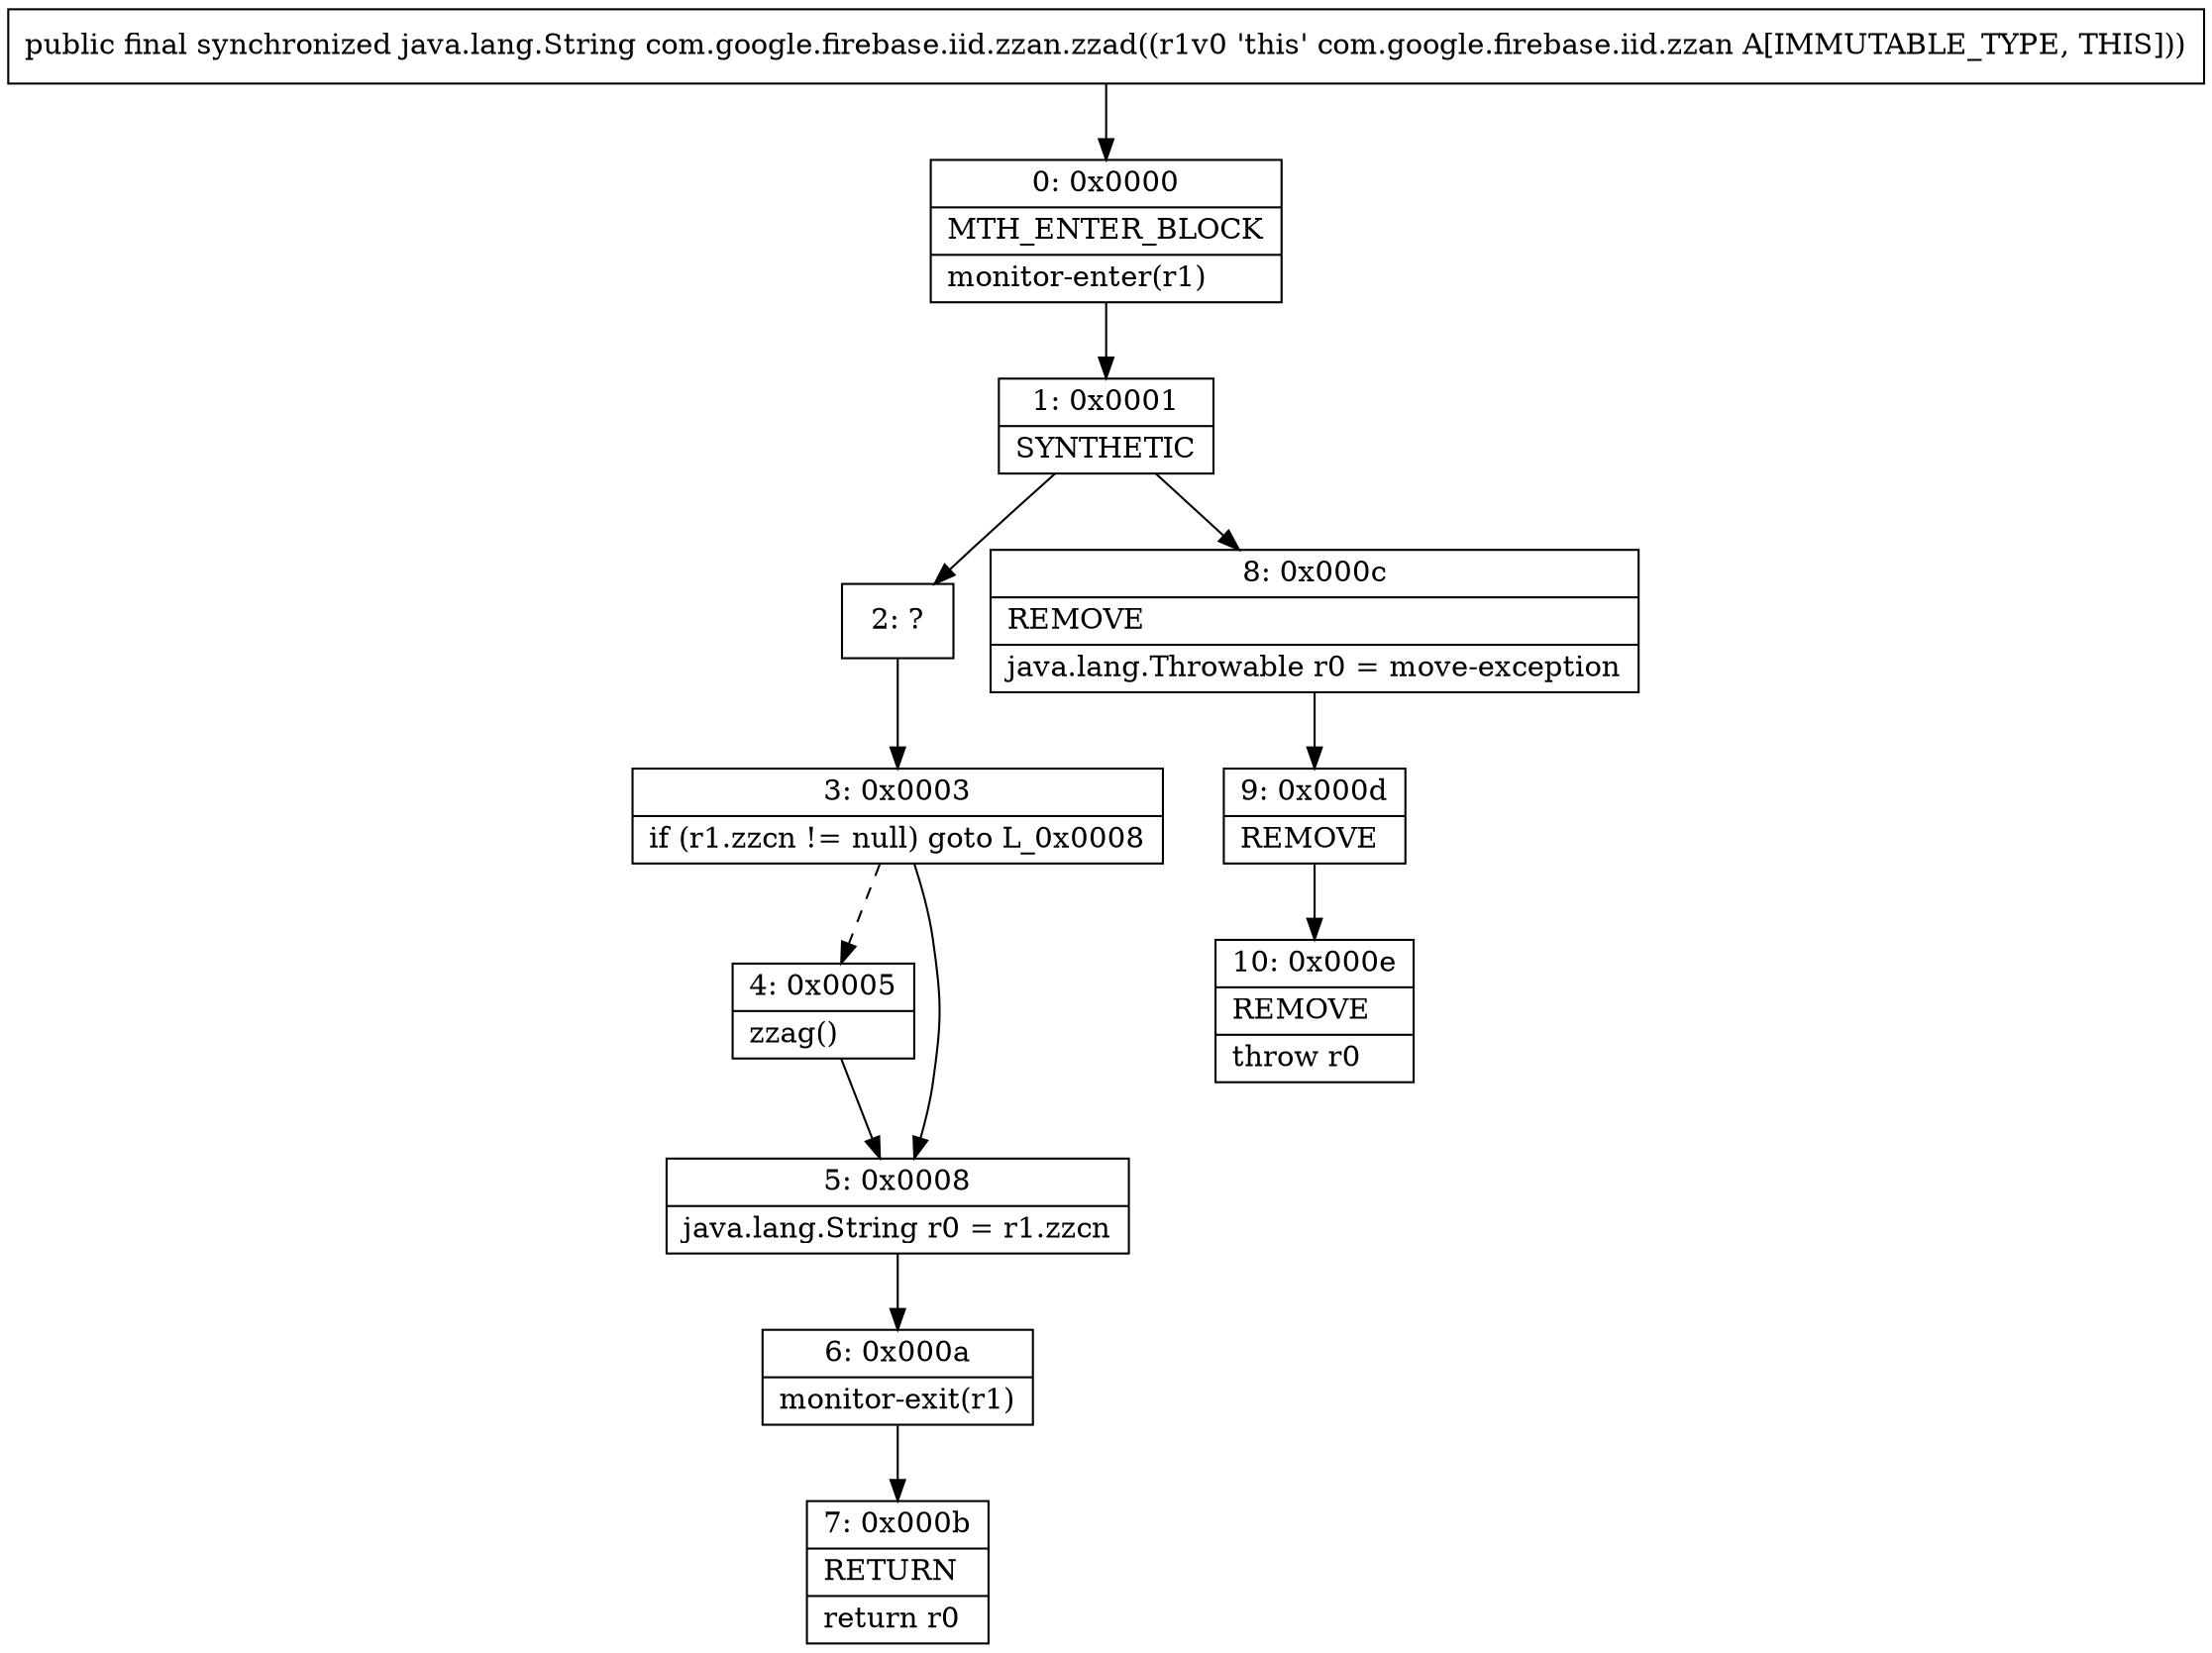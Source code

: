 digraph "CFG forcom.google.firebase.iid.zzan.zzad()Ljava\/lang\/String;" {
Node_0 [shape=record,label="{0\:\ 0x0000|MTH_ENTER_BLOCK\l|monitor\-enter(r1)\l}"];
Node_1 [shape=record,label="{1\:\ 0x0001|SYNTHETIC\l}"];
Node_2 [shape=record,label="{2\:\ ?}"];
Node_3 [shape=record,label="{3\:\ 0x0003|if (r1.zzcn != null) goto L_0x0008\l}"];
Node_4 [shape=record,label="{4\:\ 0x0005|zzag()\l}"];
Node_5 [shape=record,label="{5\:\ 0x0008|java.lang.String r0 = r1.zzcn\l}"];
Node_6 [shape=record,label="{6\:\ 0x000a|monitor\-exit(r1)\l}"];
Node_7 [shape=record,label="{7\:\ 0x000b|RETURN\l|return r0\l}"];
Node_8 [shape=record,label="{8\:\ 0x000c|REMOVE\l|java.lang.Throwable r0 = move\-exception\l}"];
Node_9 [shape=record,label="{9\:\ 0x000d|REMOVE\l}"];
Node_10 [shape=record,label="{10\:\ 0x000e|REMOVE\l|throw r0\l}"];
MethodNode[shape=record,label="{public final synchronized java.lang.String com.google.firebase.iid.zzan.zzad((r1v0 'this' com.google.firebase.iid.zzan A[IMMUTABLE_TYPE, THIS])) }"];
MethodNode -> Node_0;
Node_0 -> Node_1;
Node_1 -> Node_2;
Node_1 -> Node_8;
Node_2 -> Node_3;
Node_3 -> Node_4[style=dashed];
Node_3 -> Node_5;
Node_4 -> Node_5;
Node_5 -> Node_6;
Node_6 -> Node_7;
Node_8 -> Node_9;
Node_9 -> Node_10;
}


